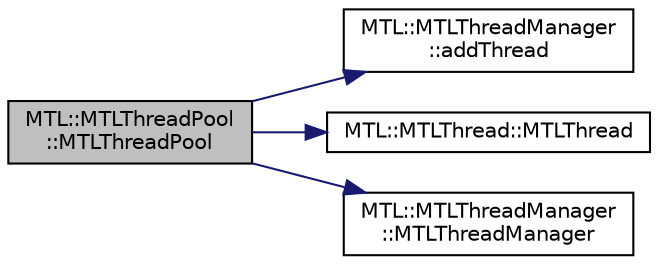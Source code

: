 digraph "MTL::MTLThreadPool::MTLThreadPool"
{
 // LATEX_PDF_SIZE
  edge [fontname="Helvetica",fontsize="10",labelfontname="Helvetica",labelfontsize="10"];
  node [fontname="Helvetica",fontsize="10",shape=record];
  rankdir="LR";
  Node1 [label="MTL::MTLThreadPool\l::MTLThreadPool",height=0.2,width=0.4,color="black", fillcolor="grey75", style="filled", fontcolor="black",tooltip="Construct a new MTLThreadPool object."];
  Node1 -> Node2 [color="midnightblue",fontsize="10",style="solid",fontname="Helvetica"];
  Node2 [label="MTL::MTLThreadManager\l::addThread",height=0.2,width=0.4,color="black", fillcolor="white", style="filled",URL="$db/def/classMTL_1_1MTLThreadManager.html#acd122b56c2c73e0b80aa0795a2667717",tooltip="Add a thread to the thread manager."];
  Node1 -> Node3 [color="midnightblue",fontsize="10",style="solid",fontname="Helvetica"];
  Node3 [label="MTL::MTLThread::MTLThread",height=0.2,width=0.4,color="black", fillcolor="white", style="filled",URL="$dd/df5/classMTL_1_1MTLThread.html#a4c5b32a271ce07ba35636bc42db44467",tooltip="Construct a new MTLThread object."];
  Node1 -> Node4 [color="midnightblue",fontsize="10",style="solid",fontname="Helvetica"];
  Node4 [label="MTL::MTLThreadManager\l::MTLThreadManager",height=0.2,width=0.4,color="black", fillcolor="white", style="filled",URL="$db/def/classMTL_1_1MTLThreadManager.html#a2da48348671dfeafd9fbba0e1ac50308",tooltip="Construct a new MTLThreadManager object."];
}
